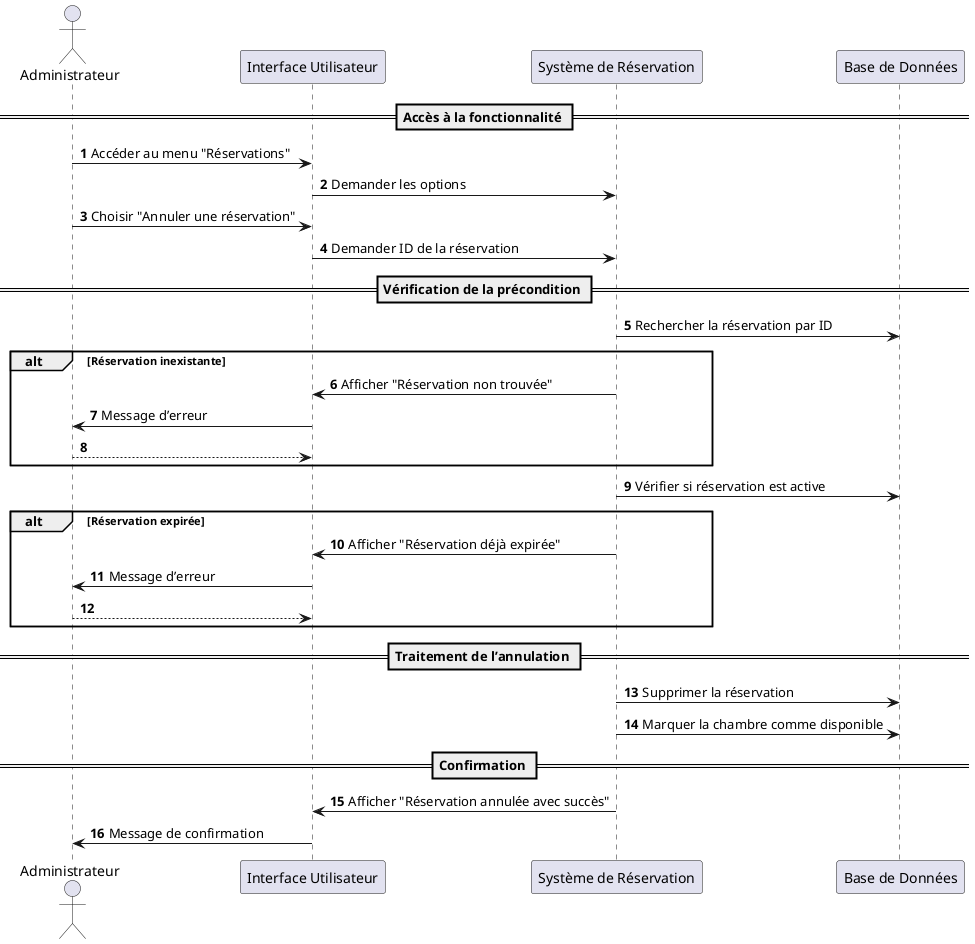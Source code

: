 @startuml
autonumber

actor Administrateur
participant "Interface Utilisateur" as UI
participant "Système de Réservation" as System
participant "Base de Données" as DB

== Accès à la fonctionnalité ==
Administrateur -> UI: Accéder au menu "Réservations"
UI -> System: Demander les options
Administrateur -> UI: Choisir "Annuler une réservation"
UI -> System: Demander ID de la réservation

== Vérification de la précondition ==
System -> DB: Rechercher la réservation par ID
alt Réservation inexistante
    System -> UI: Afficher "Réservation non trouvée"
    UI -> Administrateur: Message d’erreur
    return
end

System -> DB: Vérifier si réservation est active
alt Réservation expirée
    System -> UI: Afficher "Réservation déjà expirée"
    UI -> Administrateur: Message d’erreur
    return
end

== Traitement de l’annulation ==
System -> DB: Supprimer la réservation
System -> DB: Marquer la chambre comme disponible

== Confirmation ==
System -> UI: Afficher "Réservation annulée avec succès"
UI -> Administrateur: Message de confirmation

@enduml
